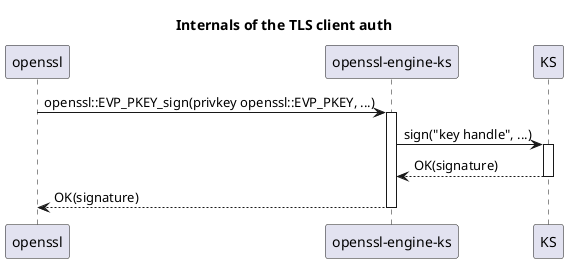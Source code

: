 @startuml

title Internals of the TLS client auth

participant openssl
participant "openssl-engine-ks"
participant KS

openssl -> "openssl-engine-ks" ++: openssl::EVP_PKEY_sign(privkey openssl::EVP_PKEY, ...)
"openssl-engine-ks" -> KS ++: sign("key handle", ...)
return OK(signature)
return OK(signature)

@enduml
